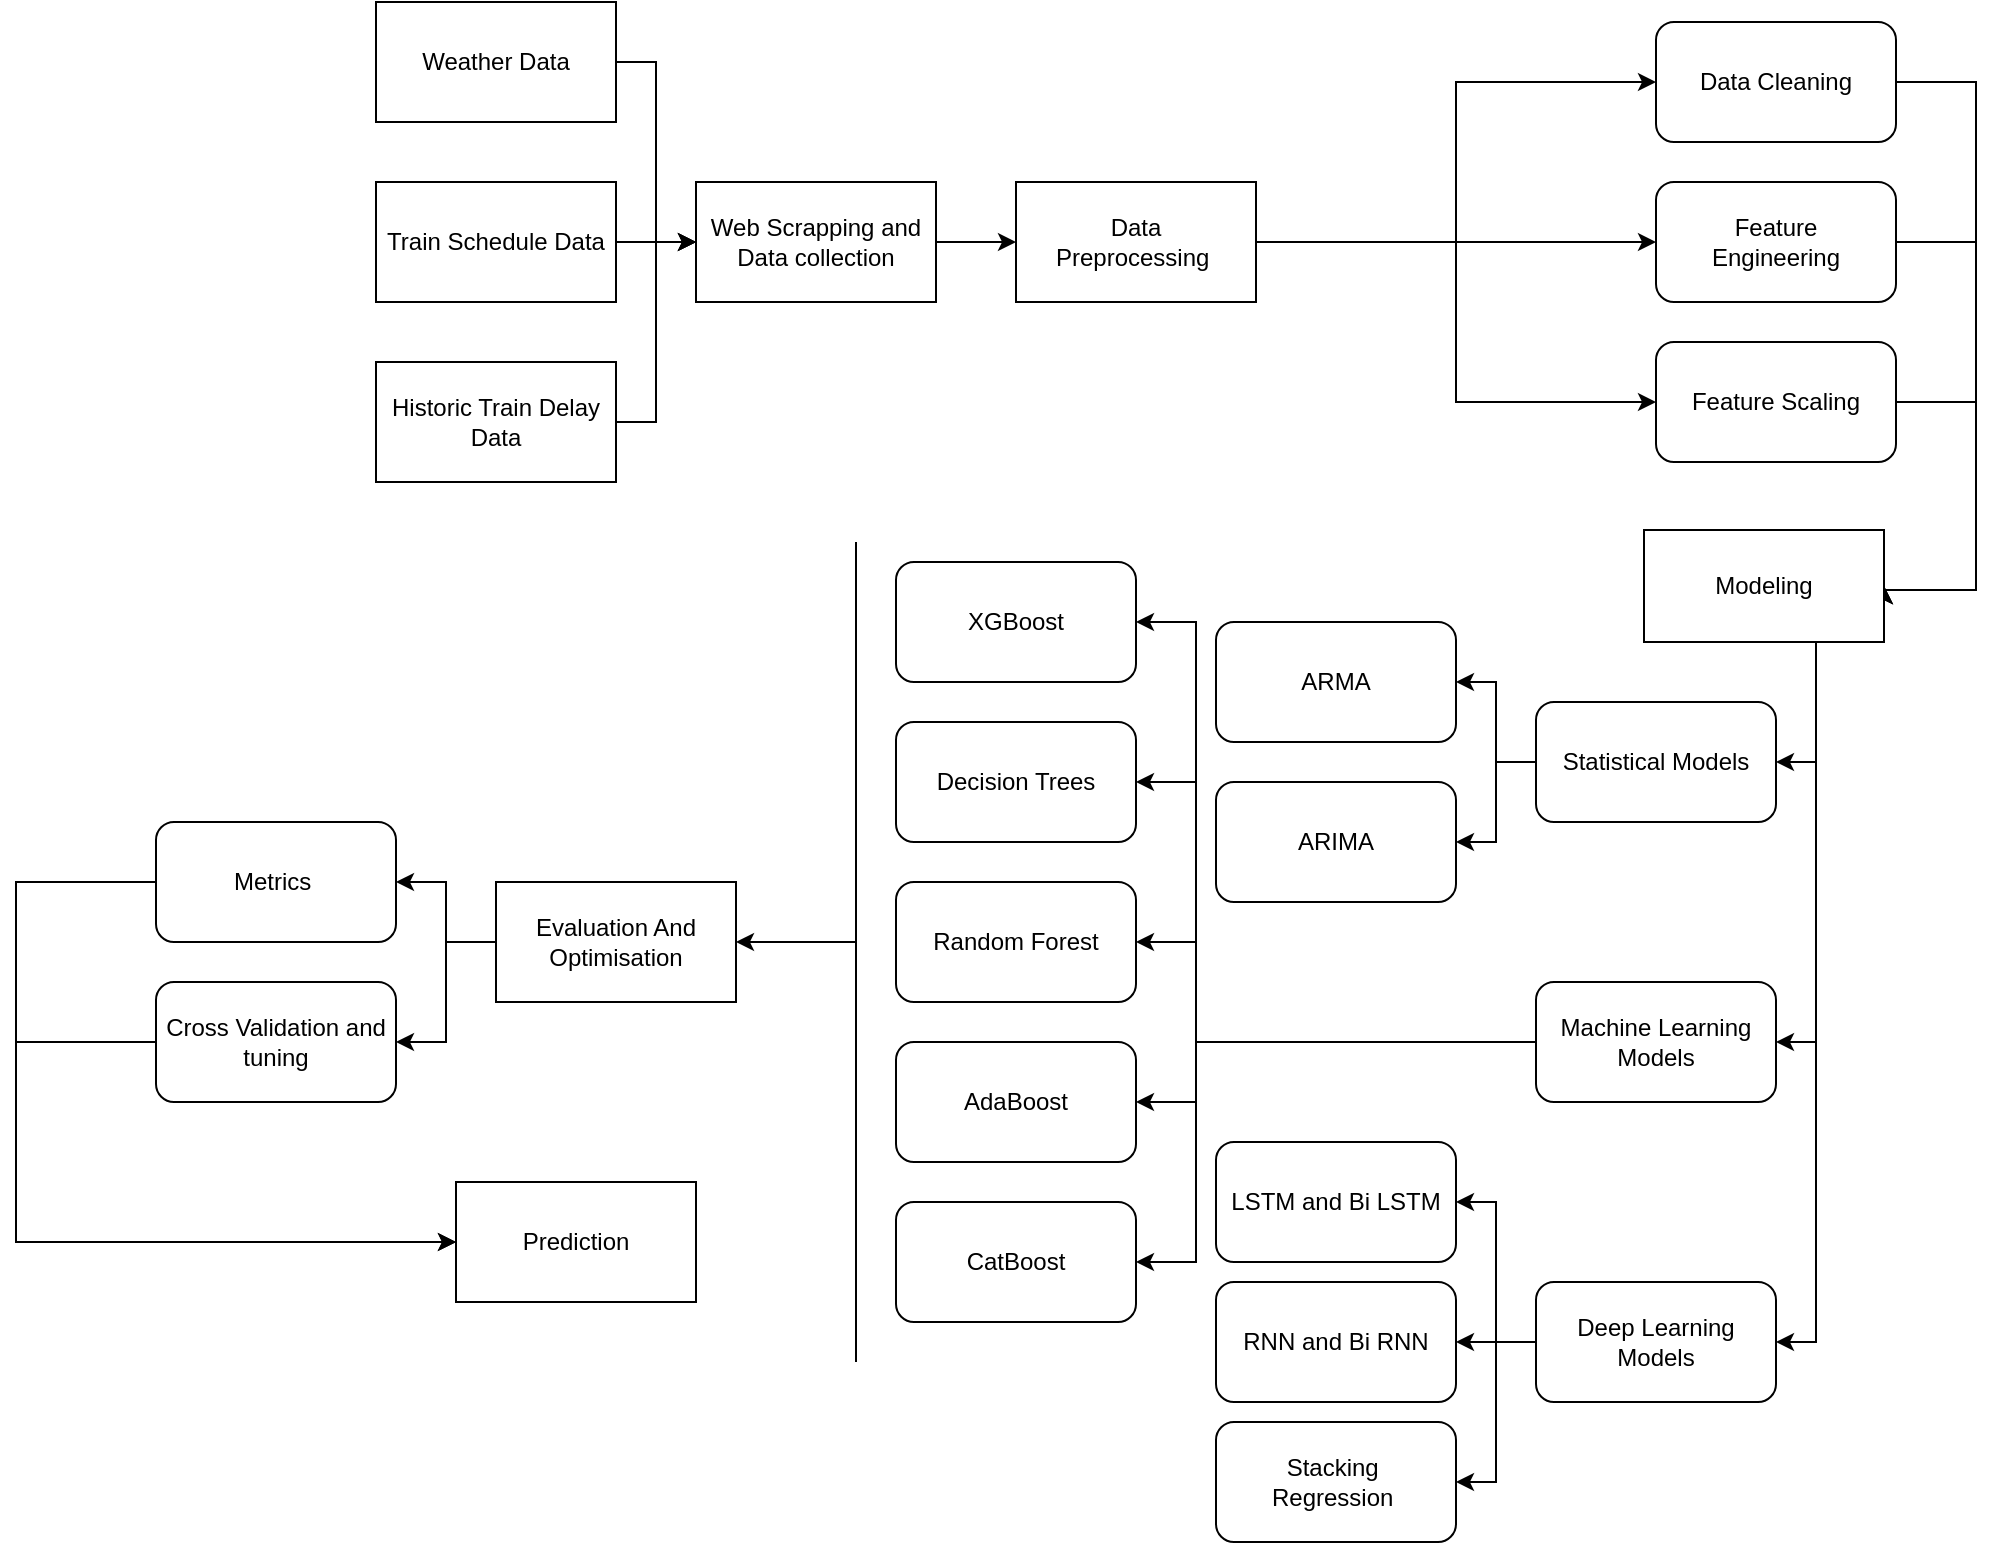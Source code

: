<mxfile version="24.8.3">
  <diagram name="Page-1" id="Oc6mzuHaexsoy2SZjhDX">
    <mxGraphModel dx="1987" dy="1328" grid="1" gridSize="10" guides="1" tooltips="1" connect="1" arrows="1" fold="1" page="1" pageScale="1" pageWidth="827" pageHeight="1169" math="0" shadow="0">
      <root>
        <mxCell id="0" />
        <mxCell id="1" parent="0" />
        <mxCell id="stg8ZOWepQ2pk7FR4M00-12" value="" style="edgeStyle=orthogonalEdgeStyle;rounded=0;orthogonalLoop=1;jettySize=auto;html=1;" edge="1" parent="1" source="stg8ZOWepQ2pk7FR4M00-1" target="stg8ZOWepQ2pk7FR4M00-8">
          <mxGeometry relative="1" as="geometry" />
        </mxCell>
        <mxCell id="stg8ZOWepQ2pk7FR4M00-1" value="Web Scrapping and Data collection" style="rounded=0;whiteSpace=wrap;html=1;" vertex="1" parent="1">
          <mxGeometry x="-120" y="410" width="120" height="60" as="geometry" />
        </mxCell>
        <mxCell id="stg8ZOWepQ2pk7FR4M00-4" style="edgeStyle=orthogonalEdgeStyle;rounded=0;orthogonalLoop=1;jettySize=auto;html=1;entryX=0;entryY=0.5;entryDx=0;entryDy=0;" edge="1" parent="1" source="stg8ZOWepQ2pk7FR4M00-2" target="stg8ZOWepQ2pk7FR4M00-1">
          <mxGeometry relative="1" as="geometry" />
        </mxCell>
        <mxCell id="stg8ZOWepQ2pk7FR4M00-2" value="Weather Data" style="rounded=0;whiteSpace=wrap;html=1;" vertex="1" parent="1">
          <mxGeometry x="-280" y="320" width="120" height="60" as="geometry" />
        </mxCell>
        <mxCell id="stg8ZOWepQ2pk7FR4M00-5" style="edgeStyle=orthogonalEdgeStyle;rounded=0;orthogonalLoop=1;jettySize=auto;html=1;" edge="1" parent="1" source="stg8ZOWepQ2pk7FR4M00-3">
          <mxGeometry relative="1" as="geometry">
            <mxPoint x="-120" y="440" as="targetPoint" />
            <Array as="points">
              <mxPoint x="-140" y="530" />
              <mxPoint x="-140" y="440" />
            </Array>
          </mxGeometry>
        </mxCell>
        <mxCell id="stg8ZOWepQ2pk7FR4M00-3" value="Historic Train Delay Data" style="rounded=0;whiteSpace=wrap;html=1;" vertex="1" parent="1">
          <mxGeometry x="-280" y="500" width="120" height="60" as="geometry" />
        </mxCell>
        <mxCell id="stg8ZOWepQ2pk7FR4M00-7" value="" style="edgeStyle=orthogonalEdgeStyle;rounded=0;orthogonalLoop=1;jettySize=auto;html=1;" edge="1" parent="1" source="stg8ZOWepQ2pk7FR4M00-6" target="stg8ZOWepQ2pk7FR4M00-1">
          <mxGeometry relative="1" as="geometry" />
        </mxCell>
        <mxCell id="stg8ZOWepQ2pk7FR4M00-6" value="Train Schedule Data" style="rounded=0;whiteSpace=wrap;html=1;" vertex="1" parent="1">
          <mxGeometry x="-280" y="410" width="120" height="60" as="geometry" />
        </mxCell>
        <mxCell id="stg8ZOWepQ2pk7FR4M00-13" value="" style="edgeStyle=orthogonalEdgeStyle;rounded=0;orthogonalLoop=1;jettySize=auto;html=1;" edge="1" parent="1" source="stg8ZOWepQ2pk7FR4M00-8" target="stg8ZOWepQ2pk7FR4M00-10">
          <mxGeometry relative="1" as="geometry" />
        </mxCell>
        <mxCell id="stg8ZOWepQ2pk7FR4M00-14" style="edgeStyle=orthogonalEdgeStyle;rounded=0;orthogonalLoop=1;jettySize=auto;html=1;entryX=0;entryY=0.5;entryDx=0;entryDy=0;" edge="1" parent="1" source="stg8ZOWepQ2pk7FR4M00-8" target="stg8ZOWepQ2pk7FR4M00-9">
          <mxGeometry relative="1" as="geometry" />
        </mxCell>
        <mxCell id="stg8ZOWepQ2pk7FR4M00-15" style="edgeStyle=orthogonalEdgeStyle;rounded=0;orthogonalLoop=1;jettySize=auto;html=1;entryX=0;entryY=0.5;entryDx=0;entryDy=0;" edge="1" parent="1" source="stg8ZOWepQ2pk7FR4M00-8" target="stg8ZOWepQ2pk7FR4M00-11">
          <mxGeometry relative="1" as="geometry" />
        </mxCell>
        <mxCell id="stg8ZOWepQ2pk7FR4M00-8" value="Data&lt;div&gt;Preprocessing&amp;nbsp;&lt;/div&gt;" style="rounded=0;whiteSpace=wrap;html=1;" vertex="1" parent="1">
          <mxGeometry x="40" y="410" width="120" height="60" as="geometry" />
        </mxCell>
        <mxCell id="stg8ZOWepQ2pk7FR4M00-21" style="edgeStyle=orthogonalEdgeStyle;rounded=0;orthogonalLoop=1;jettySize=auto;html=1;entryX=1;entryY=0.5;entryDx=0;entryDy=0;" edge="1" parent="1" source="stg8ZOWepQ2pk7FR4M00-9" target="stg8ZOWepQ2pk7FR4M00-16">
          <mxGeometry relative="1" as="geometry">
            <Array as="points">
              <mxPoint x="520" y="360" />
              <mxPoint x="520" y="614" />
            </Array>
          </mxGeometry>
        </mxCell>
        <mxCell id="stg8ZOWepQ2pk7FR4M00-9" value="Data Cleaning" style="rounded=1;whiteSpace=wrap;html=1;" vertex="1" parent="1">
          <mxGeometry x="360" y="330" width="120" height="60" as="geometry" />
        </mxCell>
        <mxCell id="stg8ZOWepQ2pk7FR4M00-22" style="edgeStyle=orthogonalEdgeStyle;rounded=0;orthogonalLoop=1;jettySize=auto;html=1;entryX=1;entryY=0.5;entryDx=0;entryDy=0;" edge="1" parent="1" source="stg8ZOWepQ2pk7FR4M00-10" target="stg8ZOWepQ2pk7FR4M00-16">
          <mxGeometry relative="1" as="geometry">
            <Array as="points">
              <mxPoint x="520" y="440" />
              <mxPoint x="520" y="614" />
            </Array>
          </mxGeometry>
        </mxCell>
        <mxCell id="stg8ZOWepQ2pk7FR4M00-10" value="Feature&lt;div&gt;&amp;nbsp;Engineering&amp;nbsp;&lt;/div&gt;" style="rounded=1;whiteSpace=wrap;html=1;" vertex="1" parent="1">
          <mxGeometry x="360" y="410" width="120" height="60" as="geometry" />
        </mxCell>
        <mxCell id="stg8ZOWepQ2pk7FR4M00-23" style="edgeStyle=orthogonalEdgeStyle;rounded=0;orthogonalLoop=1;jettySize=auto;html=1;entryX=1;entryY=0.5;entryDx=0;entryDy=0;" edge="1" parent="1" source="stg8ZOWepQ2pk7FR4M00-11" target="stg8ZOWepQ2pk7FR4M00-16">
          <mxGeometry relative="1" as="geometry">
            <Array as="points">
              <mxPoint x="520" y="520" />
              <mxPoint x="520" y="614" />
            </Array>
          </mxGeometry>
        </mxCell>
        <mxCell id="stg8ZOWepQ2pk7FR4M00-11" value="Feature Scaling" style="rounded=1;whiteSpace=wrap;html=1;" vertex="1" parent="1">
          <mxGeometry x="360" y="490" width="120" height="60" as="geometry" />
        </mxCell>
        <mxCell id="stg8ZOWepQ2pk7FR4M00-26" style="edgeStyle=orthogonalEdgeStyle;rounded=0;orthogonalLoop=1;jettySize=auto;html=1;entryX=1;entryY=0.5;entryDx=0;entryDy=0;" edge="1" parent="1" source="stg8ZOWepQ2pk7FR4M00-16" target="stg8ZOWepQ2pk7FR4M00-20">
          <mxGeometry relative="1" as="geometry">
            <Array as="points">
              <mxPoint x="440" y="700" />
            </Array>
          </mxGeometry>
        </mxCell>
        <mxCell id="stg8ZOWepQ2pk7FR4M00-41" style="edgeStyle=orthogonalEdgeStyle;rounded=0;orthogonalLoop=1;jettySize=auto;html=1;entryX=1;entryY=0.5;entryDx=0;entryDy=0;" edge="1" parent="1" source="stg8ZOWepQ2pk7FR4M00-16" target="stg8ZOWepQ2pk7FR4M00-32">
          <mxGeometry relative="1" as="geometry">
            <Array as="points">
              <mxPoint x="440" y="840" />
            </Array>
          </mxGeometry>
        </mxCell>
        <mxCell id="stg8ZOWepQ2pk7FR4M00-43" style="edgeStyle=orthogonalEdgeStyle;rounded=0;orthogonalLoop=1;jettySize=auto;html=1;entryX=1;entryY=0.5;entryDx=0;entryDy=0;" edge="1" parent="1" source="stg8ZOWepQ2pk7FR4M00-16" target="stg8ZOWepQ2pk7FR4M00-42">
          <mxGeometry relative="1" as="geometry">
            <Array as="points">
              <mxPoint x="440" y="990" />
            </Array>
          </mxGeometry>
        </mxCell>
        <mxCell id="stg8ZOWepQ2pk7FR4M00-16" value="Modeling" style="rounded=0;whiteSpace=wrap;html=1;" vertex="1" parent="1">
          <mxGeometry x="354" y="584" width="120" height="56" as="geometry" />
        </mxCell>
        <mxCell id="stg8ZOWepQ2pk7FR4M00-27" style="edgeStyle=orthogonalEdgeStyle;rounded=0;orthogonalLoop=1;jettySize=auto;html=1;entryX=1;entryY=0.5;entryDx=0;entryDy=0;" edge="1" parent="1" source="stg8ZOWepQ2pk7FR4M00-20" target="stg8ZOWepQ2pk7FR4M00-24">
          <mxGeometry relative="1" as="geometry" />
        </mxCell>
        <mxCell id="stg8ZOWepQ2pk7FR4M00-28" style="edgeStyle=orthogonalEdgeStyle;rounded=0;orthogonalLoop=1;jettySize=auto;html=1;entryX=1;entryY=0.5;entryDx=0;entryDy=0;" edge="1" parent="1" source="stg8ZOWepQ2pk7FR4M00-20" target="stg8ZOWepQ2pk7FR4M00-25">
          <mxGeometry relative="1" as="geometry" />
        </mxCell>
        <mxCell id="stg8ZOWepQ2pk7FR4M00-20" value="Statistical Models" style="rounded=1;whiteSpace=wrap;html=1;" vertex="1" parent="1">
          <mxGeometry x="300" y="670" width="120" height="60" as="geometry" />
        </mxCell>
        <mxCell id="stg8ZOWepQ2pk7FR4M00-24" value="ARMA" style="rounded=1;whiteSpace=wrap;html=1;" vertex="1" parent="1">
          <mxGeometry x="140" y="630" width="120" height="60" as="geometry" />
        </mxCell>
        <mxCell id="stg8ZOWepQ2pk7FR4M00-25" value="ARIMA" style="rounded=1;whiteSpace=wrap;html=1;" vertex="1" parent="1">
          <mxGeometry x="140" y="710" width="120" height="60" as="geometry" />
        </mxCell>
        <mxCell id="stg8ZOWepQ2pk7FR4M00-30" style="edgeStyle=orthogonalEdgeStyle;rounded=0;orthogonalLoop=1;jettySize=auto;html=1;entryX=1;entryY=0.5;entryDx=0;entryDy=0;" edge="1" parent="1" source="stg8ZOWepQ2pk7FR4M00-32" target="stg8ZOWepQ2pk7FR4M00-33">
          <mxGeometry relative="1" as="geometry">
            <Array as="points">
              <mxPoint x="130" y="840" />
              <mxPoint x="130" y="710" />
            </Array>
          </mxGeometry>
        </mxCell>
        <mxCell id="stg8ZOWepQ2pk7FR4M00-31" style="edgeStyle=orthogonalEdgeStyle;rounded=0;orthogonalLoop=1;jettySize=auto;html=1;entryX=1;entryY=0.5;entryDx=0;entryDy=0;" edge="1" parent="1" source="stg8ZOWepQ2pk7FR4M00-32" target="stg8ZOWepQ2pk7FR4M00-34">
          <mxGeometry relative="1" as="geometry">
            <Array as="points">
              <mxPoint x="130" y="840" />
              <mxPoint x="130" y="790" />
            </Array>
          </mxGeometry>
        </mxCell>
        <mxCell id="stg8ZOWepQ2pk7FR4M00-38" style="edgeStyle=orthogonalEdgeStyle;rounded=0;orthogonalLoop=1;jettySize=auto;html=1;entryX=1;entryY=0.5;entryDx=0;entryDy=0;" edge="1" parent="1" source="stg8ZOWepQ2pk7FR4M00-32" target="stg8ZOWepQ2pk7FR4M00-36">
          <mxGeometry relative="1" as="geometry">
            <Array as="points">
              <mxPoint x="130" y="840" />
              <mxPoint x="130" y="630" />
            </Array>
          </mxGeometry>
        </mxCell>
        <mxCell id="stg8ZOWepQ2pk7FR4M00-39" style="edgeStyle=orthogonalEdgeStyle;rounded=0;orthogonalLoop=1;jettySize=auto;html=1;entryX=1;entryY=0.5;entryDx=0;entryDy=0;" edge="1" parent="1" source="stg8ZOWepQ2pk7FR4M00-32" target="stg8ZOWepQ2pk7FR4M00-35">
          <mxGeometry relative="1" as="geometry">
            <Array as="points">
              <mxPoint x="130" y="840" />
              <mxPoint x="130" y="870" />
            </Array>
          </mxGeometry>
        </mxCell>
        <mxCell id="stg8ZOWepQ2pk7FR4M00-40" style="edgeStyle=orthogonalEdgeStyle;rounded=0;orthogonalLoop=1;jettySize=auto;html=1;entryX=1;entryY=0.5;entryDx=0;entryDy=0;" edge="1" parent="1" source="stg8ZOWepQ2pk7FR4M00-32" target="stg8ZOWepQ2pk7FR4M00-37">
          <mxGeometry relative="1" as="geometry">
            <Array as="points">
              <mxPoint x="130" y="840" />
              <mxPoint x="130" y="950" />
            </Array>
          </mxGeometry>
        </mxCell>
        <mxCell id="stg8ZOWepQ2pk7FR4M00-32" value="Machine Learning Models" style="rounded=1;whiteSpace=wrap;html=1;" vertex="1" parent="1">
          <mxGeometry x="300" y="810" width="120" height="60" as="geometry" />
        </mxCell>
        <mxCell id="stg8ZOWepQ2pk7FR4M00-33" value="Decision Trees" style="rounded=1;whiteSpace=wrap;html=1;" vertex="1" parent="1">
          <mxGeometry x="-20" y="680" width="120" height="60" as="geometry" />
        </mxCell>
        <mxCell id="stg8ZOWepQ2pk7FR4M00-34" value="Random Forest" style="rounded=1;whiteSpace=wrap;html=1;" vertex="1" parent="1">
          <mxGeometry x="-20" y="760" width="120" height="60" as="geometry" />
        </mxCell>
        <mxCell id="stg8ZOWepQ2pk7FR4M00-35" value="AdaBoost" style="rounded=1;whiteSpace=wrap;html=1;" vertex="1" parent="1">
          <mxGeometry x="-20" y="840" width="120" height="60" as="geometry" />
        </mxCell>
        <mxCell id="stg8ZOWepQ2pk7FR4M00-36" value="XGBoost" style="rounded=1;whiteSpace=wrap;html=1;" vertex="1" parent="1">
          <mxGeometry x="-20" y="600" width="120" height="60" as="geometry" />
        </mxCell>
        <mxCell id="stg8ZOWepQ2pk7FR4M00-37" value="CatBoost" style="rounded=1;whiteSpace=wrap;html=1;" vertex="1" parent="1">
          <mxGeometry x="-20" y="920" width="120" height="60" as="geometry" />
        </mxCell>
        <mxCell id="stg8ZOWepQ2pk7FR4M00-49" value="" style="edgeStyle=orthogonalEdgeStyle;rounded=0;orthogonalLoop=1;jettySize=auto;html=1;" edge="1" parent="1" source="stg8ZOWepQ2pk7FR4M00-42" target="stg8ZOWepQ2pk7FR4M00-45">
          <mxGeometry relative="1" as="geometry" />
        </mxCell>
        <mxCell id="stg8ZOWepQ2pk7FR4M00-50" style="edgeStyle=orthogonalEdgeStyle;rounded=0;orthogonalLoop=1;jettySize=auto;html=1;entryX=1;entryY=0.5;entryDx=0;entryDy=0;" edge="1" parent="1" source="stg8ZOWepQ2pk7FR4M00-42" target="stg8ZOWepQ2pk7FR4M00-44">
          <mxGeometry relative="1" as="geometry" />
        </mxCell>
        <mxCell id="stg8ZOWepQ2pk7FR4M00-51" style="edgeStyle=orthogonalEdgeStyle;rounded=0;orthogonalLoop=1;jettySize=auto;html=1;entryX=1;entryY=0.5;entryDx=0;entryDy=0;" edge="1" parent="1" source="stg8ZOWepQ2pk7FR4M00-42" target="stg8ZOWepQ2pk7FR4M00-46">
          <mxGeometry relative="1" as="geometry" />
        </mxCell>
        <mxCell id="stg8ZOWepQ2pk7FR4M00-42" value="Deep Learning Models" style="rounded=1;whiteSpace=wrap;html=1;" vertex="1" parent="1">
          <mxGeometry x="300" y="960" width="120" height="60" as="geometry" />
        </mxCell>
        <mxCell id="stg8ZOWepQ2pk7FR4M00-44" value="LSTM and Bi LSTM" style="rounded=1;whiteSpace=wrap;html=1;" vertex="1" parent="1">
          <mxGeometry x="140" y="890" width="120" height="60" as="geometry" />
        </mxCell>
        <mxCell id="stg8ZOWepQ2pk7FR4M00-45" value="RNN and Bi RNN" style="rounded=1;whiteSpace=wrap;html=1;" vertex="1" parent="1">
          <mxGeometry x="140" y="960" width="120" height="60" as="geometry" />
        </mxCell>
        <mxCell id="stg8ZOWepQ2pk7FR4M00-46" value="Stacking&amp;nbsp;&lt;div&gt;Regression&amp;nbsp;&lt;/div&gt;" style="rounded=1;whiteSpace=wrap;html=1;" vertex="1" parent="1">
          <mxGeometry x="140" y="1030" width="120" height="60" as="geometry" />
        </mxCell>
        <mxCell id="stg8ZOWepQ2pk7FR4M00-59" style="edgeStyle=orthogonalEdgeStyle;rounded=0;orthogonalLoop=1;jettySize=auto;html=1;entryX=1;entryY=0.5;entryDx=0;entryDy=0;" edge="1" parent="1" source="stg8ZOWepQ2pk7FR4M00-52" target="stg8ZOWepQ2pk7FR4M00-54">
          <mxGeometry relative="1" as="geometry" />
        </mxCell>
        <mxCell id="stg8ZOWepQ2pk7FR4M00-60" style="edgeStyle=orthogonalEdgeStyle;rounded=0;orthogonalLoop=1;jettySize=auto;html=1;entryX=1;entryY=0.5;entryDx=0;entryDy=0;" edge="1" parent="1" source="stg8ZOWepQ2pk7FR4M00-52" target="stg8ZOWepQ2pk7FR4M00-55">
          <mxGeometry relative="1" as="geometry" />
        </mxCell>
        <mxCell id="stg8ZOWepQ2pk7FR4M00-52" value="Evaluation And Optimisation" style="rounded=0;whiteSpace=wrap;html=1;" vertex="1" parent="1">
          <mxGeometry x="-220" y="760" width="120" height="60" as="geometry" />
        </mxCell>
        <mxCell id="stg8ZOWepQ2pk7FR4M00-53" value="" style="endArrow=classic;html=1;rounded=0;entryX=1;entryY=0.5;entryDx=0;entryDy=0;" edge="1" parent="1" target="stg8ZOWepQ2pk7FR4M00-52">
          <mxGeometry width="50" height="50" relative="1" as="geometry">
            <mxPoint x="-40" y="790" as="sourcePoint" />
            <mxPoint x="150" y="720" as="targetPoint" />
          </mxGeometry>
        </mxCell>
        <mxCell id="stg8ZOWepQ2pk7FR4M00-62" style="edgeStyle=orthogonalEdgeStyle;rounded=0;orthogonalLoop=1;jettySize=auto;html=1;entryX=0;entryY=0.5;entryDx=0;entryDy=0;" edge="1" parent="1" source="stg8ZOWepQ2pk7FR4M00-54" target="stg8ZOWepQ2pk7FR4M00-61">
          <mxGeometry relative="1" as="geometry">
            <Array as="points">
              <mxPoint x="-460" y="760" />
              <mxPoint x="-460" y="940" />
            </Array>
          </mxGeometry>
        </mxCell>
        <mxCell id="stg8ZOWepQ2pk7FR4M00-54" value="Metrics&amp;nbsp;" style="rounded=1;whiteSpace=wrap;html=1;" vertex="1" parent="1">
          <mxGeometry x="-390" y="730" width="120" height="60" as="geometry" />
        </mxCell>
        <mxCell id="stg8ZOWepQ2pk7FR4M00-63" style="edgeStyle=orthogonalEdgeStyle;rounded=0;orthogonalLoop=1;jettySize=auto;html=1;entryX=0;entryY=0.5;entryDx=0;entryDy=0;" edge="1" parent="1" source="stg8ZOWepQ2pk7FR4M00-55" target="stg8ZOWepQ2pk7FR4M00-61">
          <mxGeometry relative="1" as="geometry">
            <Array as="points">
              <mxPoint x="-460" y="840" />
              <mxPoint x="-460" y="940" />
            </Array>
          </mxGeometry>
        </mxCell>
        <mxCell id="stg8ZOWepQ2pk7FR4M00-55" value="Cross Validation and tuning" style="rounded=1;whiteSpace=wrap;html=1;" vertex="1" parent="1">
          <mxGeometry x="-390" y="810" width="120" height="60" as="geometry" />
        </mxCell>
        <mxCell id="stg8ZOWepQ2pk7FR4M00-56" value="" style="endArrow=none;html=1;rounded=0;" edge="1" parent="1">
          <mxGeometry width="50" height="50" relative="1" as="geometry">
            <mxPoint x="-40" y="1000" as="sourcePoint" />
            <mxPoint x="-40" y="590" as="targetPoint" />
            <Array as="points">
              <mxPoint x="-40" y="790" />
            </Array>
          </mxGeometry>
        </mxCell>
        <mxCell id="stg8ZOWepQ2pk7FR4M00-61" value="Prediction" style="rounded=0;whiteSpace=wrap;html=1;" vertex="1" parent="1">
          <mxGeometry x="-240" y="910" width="120" height="60" as="geometry" />
        </mxCell>
      </root>
    </mxGraphModel>
  </diagram>
</mxfile>

